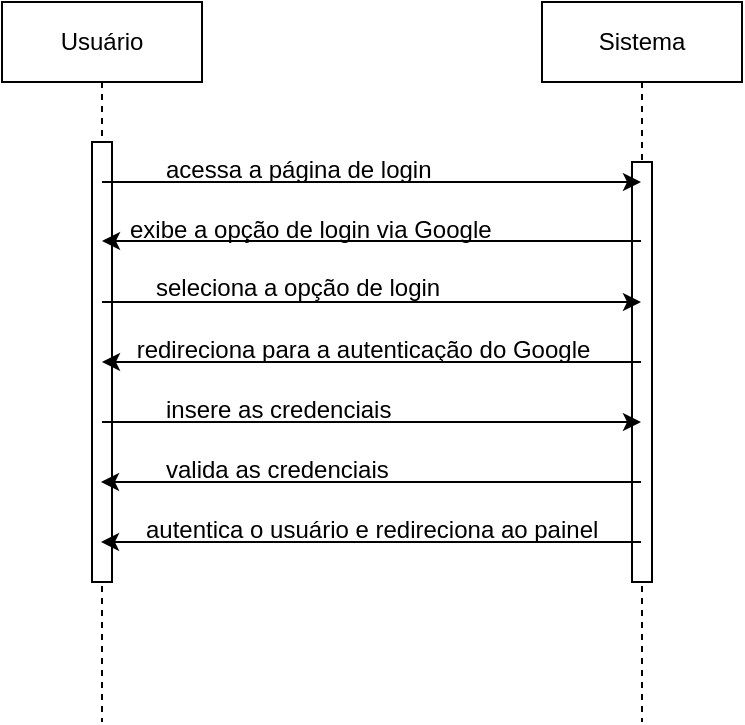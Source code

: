 <mxfile version="24.7.17">
  <diagram name="Page-1" id="2YBvvXClWsGukQMizWep">
    <mxGraphModel dx="880" dy="460" grid="0" gridSize="10" guides="1" tooltips="1" connect="1" arrows="1" fold="1" page="0" pageScale="1" pageWidth="850" pageHeight="1100" math="0" shadow="0">
      <root>
        <mxCell id="0" />
        <mxCell id="1" parent="0" />
        <mxCell id="DHW3imRlR2jJ9L4EA7iW-1" value="Usuário" style="shape=umlLifeline;perimeter=lifelinePerimeter;whiteSpace=wrap;html=1;container=0;dropTarget=0;collapsible=0;recursiveResize=0;outlineConnect=0;portConstraint=eastwest;newEdgeStyle={&quot;edgeStyle&quot;:&quot;elbowEdgeStyle&quot;,&quot;elbow&quot;:&quot;vertical&quot;,&quot;curved&quot;:0,&quot;rounded&quot;:0};" vertex="1" parent="1">
          <mxGeometry x="40" y="40" width="100" height="360" as="geometry" />
        </mxCell>
        <mxCell id="DHW3imRlR2jJ9L4EA7iW-2" value="" style="html=1;points=[];perimeter=orthogonalPerimeter;outlineConnect=0;targetShapes=umlLifeline;portConstraint=eastwest;newEdgeStyle={&quot;edgeStyle&quot;:&quot;elbowEdgeStyle&quot;,&quot;elbow&quot;:&quot;vertical&quot;,&quot;curved&quot;:0,&quot;rounded&quot;:0};" vertex="1" parent="DHW3imRlR2jJ9L4EA7iW-1">
          <mxGeometry x="45" y="70" width="10" height="220" as="geometry" />
        </mxCell>
        <mxCell id="DHW3imRlR2jJ9L4EA7iW-3" value="Sistema" style="shape=umlLifeline;perimeter=lifelinePerimeter;whiteSpace=wrap;html=1;container=0;dropTarget=0;collapsible=0;recursiveResize=0;outlineConnect=0;portConstraint=eastwest;newEdgeStyle={&quot;edgeStyle&quot;:&quot;elbowEdgeStyle&quot;,&quot;elbow&quot;:&quot;vertical&quot;,&quot;curved&quot;:0,&quot;rounded&quot;:0};" vertex="1" parent="1">
          <mxGeometry x="310" y="40" width="100" height="360" as="geometry" />
        </mxCell>
        <mxCell id="DHW3imRlR2jJ9L4EA7iW-4" value="" style="html=1;points=[];perimeter=orthogonalPerimeter;outlineConnect=0;targetShapes=umlLifeline;portConstraint=eastwest;newEdgeStyle={&quot;edgeStyle&quot;:&quot;elbowEdgeStyle&quot;,&quot;elbow&quot;:&quot;vertical&quot;,&quot;curved&quot;:0,&quot;rounded&quot;:0};" vertex="1" parent="DHW3imRlR2jJ9L4EA7iW-3">
          <mxGeometry x="45" y="80" width="10" height="210" as="geometry" />
        </mxCell>
        <mxCell id="DHW3imRlR2jJ9L4EA7iW-5" value="" style="endArrow=classic;html=1;rounded=0;" edge="1" parent="1" target="DHW3imRlR2jJ9L4EA7iW-3">
          <mxGeometry width="50" height="50" relative="1" as="geometry">
            <mxPoint x="90" y="130" as="sourcePoint" />
            <mxPoint x="309.5" y="130" as="targetPoint" />
          </mxGeometry>
        </mxCell>
        <mxCell id="DHW3imRlR2jJ9L4EA7iW-6" value="" style="endArrow=classic;html=1;rounded=0;" edge="1" parent="1" source="DHW3imRlR2jJ9L4EA7iW-3">
          <mxGeometry width="50" height="50" relative="1" as="geometry">
            <mxPoint x="310" y="159.5" as="sourcePoint" />
            <mxPoint x="90" y="159.5" as="targetPoint" />
          </mxGeometry>
        </mxCell>
        <mxCell id="DHW3imRlR2jJ9L4EA7iW-7" value="acessa a página de login" style="text;whiteSpace=wrap;html=1;" vertex="1" parent="1">
          <mxGeometry x="120" y="110" width="160" height="40" as="geometry" />
        </mxCell>
        <mxCell id="DHW3imRlR2jJ9L4EA7iW-8" value="exibe a opção de login via Google" style="text;whiteSpace=wrap;html=1;" vertex="1" parent="1">
          <mxGeometry x="102" y="140" width="198" height="40" as="geometry" />
        </mxCell>
        <mxCell id="DHW3imRlR2jJ9L4EA7iW-9" value="" style="endArrow=classic;html=1;rounded=0;" edge="1" parent="1" target="DHW3imRlR2jJ9L4EA7iW-3">
          <mxGeometry width="50" height="50" relative="1" as="geometry">
            <mxPoint x="90" y="190" as="sourcePoint" />
            <mxPoint x="309.5" y="190" as="targetPoint" />
          </mxGeometry>
        </mxCell>
        <mxCell id="DHW3imRlR2jJ9L4EA7iW-11" value="" style="endArrow=classic;html=1;rounded=0;" edge="1" parent="1" source="DHW3imRlR2jJ9L4EA7iW-3">
          <mxGeometry width="50" height="50" relative="1" as="geometry">
            <mxPoint x="310" y="220" as="sourcePoint" />
            <mxPoint x="90" y="220" as="targetPoint" />
          </mxGeometry>
        </mxCell>
        <mxCell id="DHW3imRlR2jJ9L4EA7iW-12" value="&amp;nbsp;redireciona para a autenticação do Google" style="text;whiteSpace=wrap;html=1;" vertex="1" parent="1">
          <mxGeometry x="102" y="200" width="239" height="40" as="geometry" />
        </mxCell>
        <mxCell id="DHW3imRlR2jJ9L4EA7iW-13" value="insere as credenciais" style="text;whiteSpace=wrap;html=1;" vertex="1" parent="1">
          <mxGeometry x="120" y="230" width="130" height="40" as="geometry" />
        </mxCell>
        <mxCell id="DHW3imRlR2jJ9L4EA7iW-14" value="" style="endArrow=classic;html=1;rounded=0;" edge="1" parent="1" target="DHW3imRlR2jJ9L4EA7iW-3">
          <mxGeometry width="50" height="50" relative="1" as="geometry">
            <mxPoint x="90" y="250" as="sourcePoint" />
            <mxPoint x="310" y="250" as="targetPoint" />
          </mxGeometry>
        </mxCell>
        <mxCell id="DHW3imRlR2jJ9L4EA7iW-15" value="seleciona a opção de login" style="text;whiteSpace=wrap;html=1;" vertex="1" parent="1">
          <mxGeometry x="115" y="169" width="170" height="36" as="geometry" />
        </mxCell>
        <mxCell id="DHW3imRlR2jJ9L4EA7iW-16" value="" style="endArrow=classic;html=1;rounded=0;" edge="1" parent="1">
          <mxGeometry width="50" height="50" relative="1" as="geometry">
            <mxPoint x="359.5" y="280" as="sourcePoint" />
            <mxPoint x="89.5" y="280" as="targetPoint" />
          </mxGeometry>
        </mxCell>
        <mxCell id="DHW3imRlR2jJ9L4EA7iW-17" value="valida as credenciais" style="text;whiteSpace=wrap;html=1;" vertex="1" parent="1">
          <mxGeometry x="120" y="260" width="140" height="40" as="geometry" />
        </mxCell>
        <mxCell id="DHW3imRlR2jJ9L4EA7iW-18" value="autentica o usuário e redireciona ao painel" style="text;whiteSpace=wrap;html=1;" vertex="1" parent="1">
          <mxGeometry x="110" y="290" width="260" height="40" as="geometry" />
        </mxCell>
        <mxCell id="DHW3imRlR2jJ9L4EA7iW-19" value="" style="endArrow=classic;html=1;rounded=0;" edge="1" parent="1">
          <mxGeometry width="50" height="50" relative="1" as="geometry">
            <mxPoint x="359.5" y="310" as="sourcePoint" />
            <mxPoint x="89.5" y="310" as="targetPoint" />
          </mxGeometry>
        </mxCell>
      </root>
    </mxGraphModel>
  </diagram>
</mxfile>
